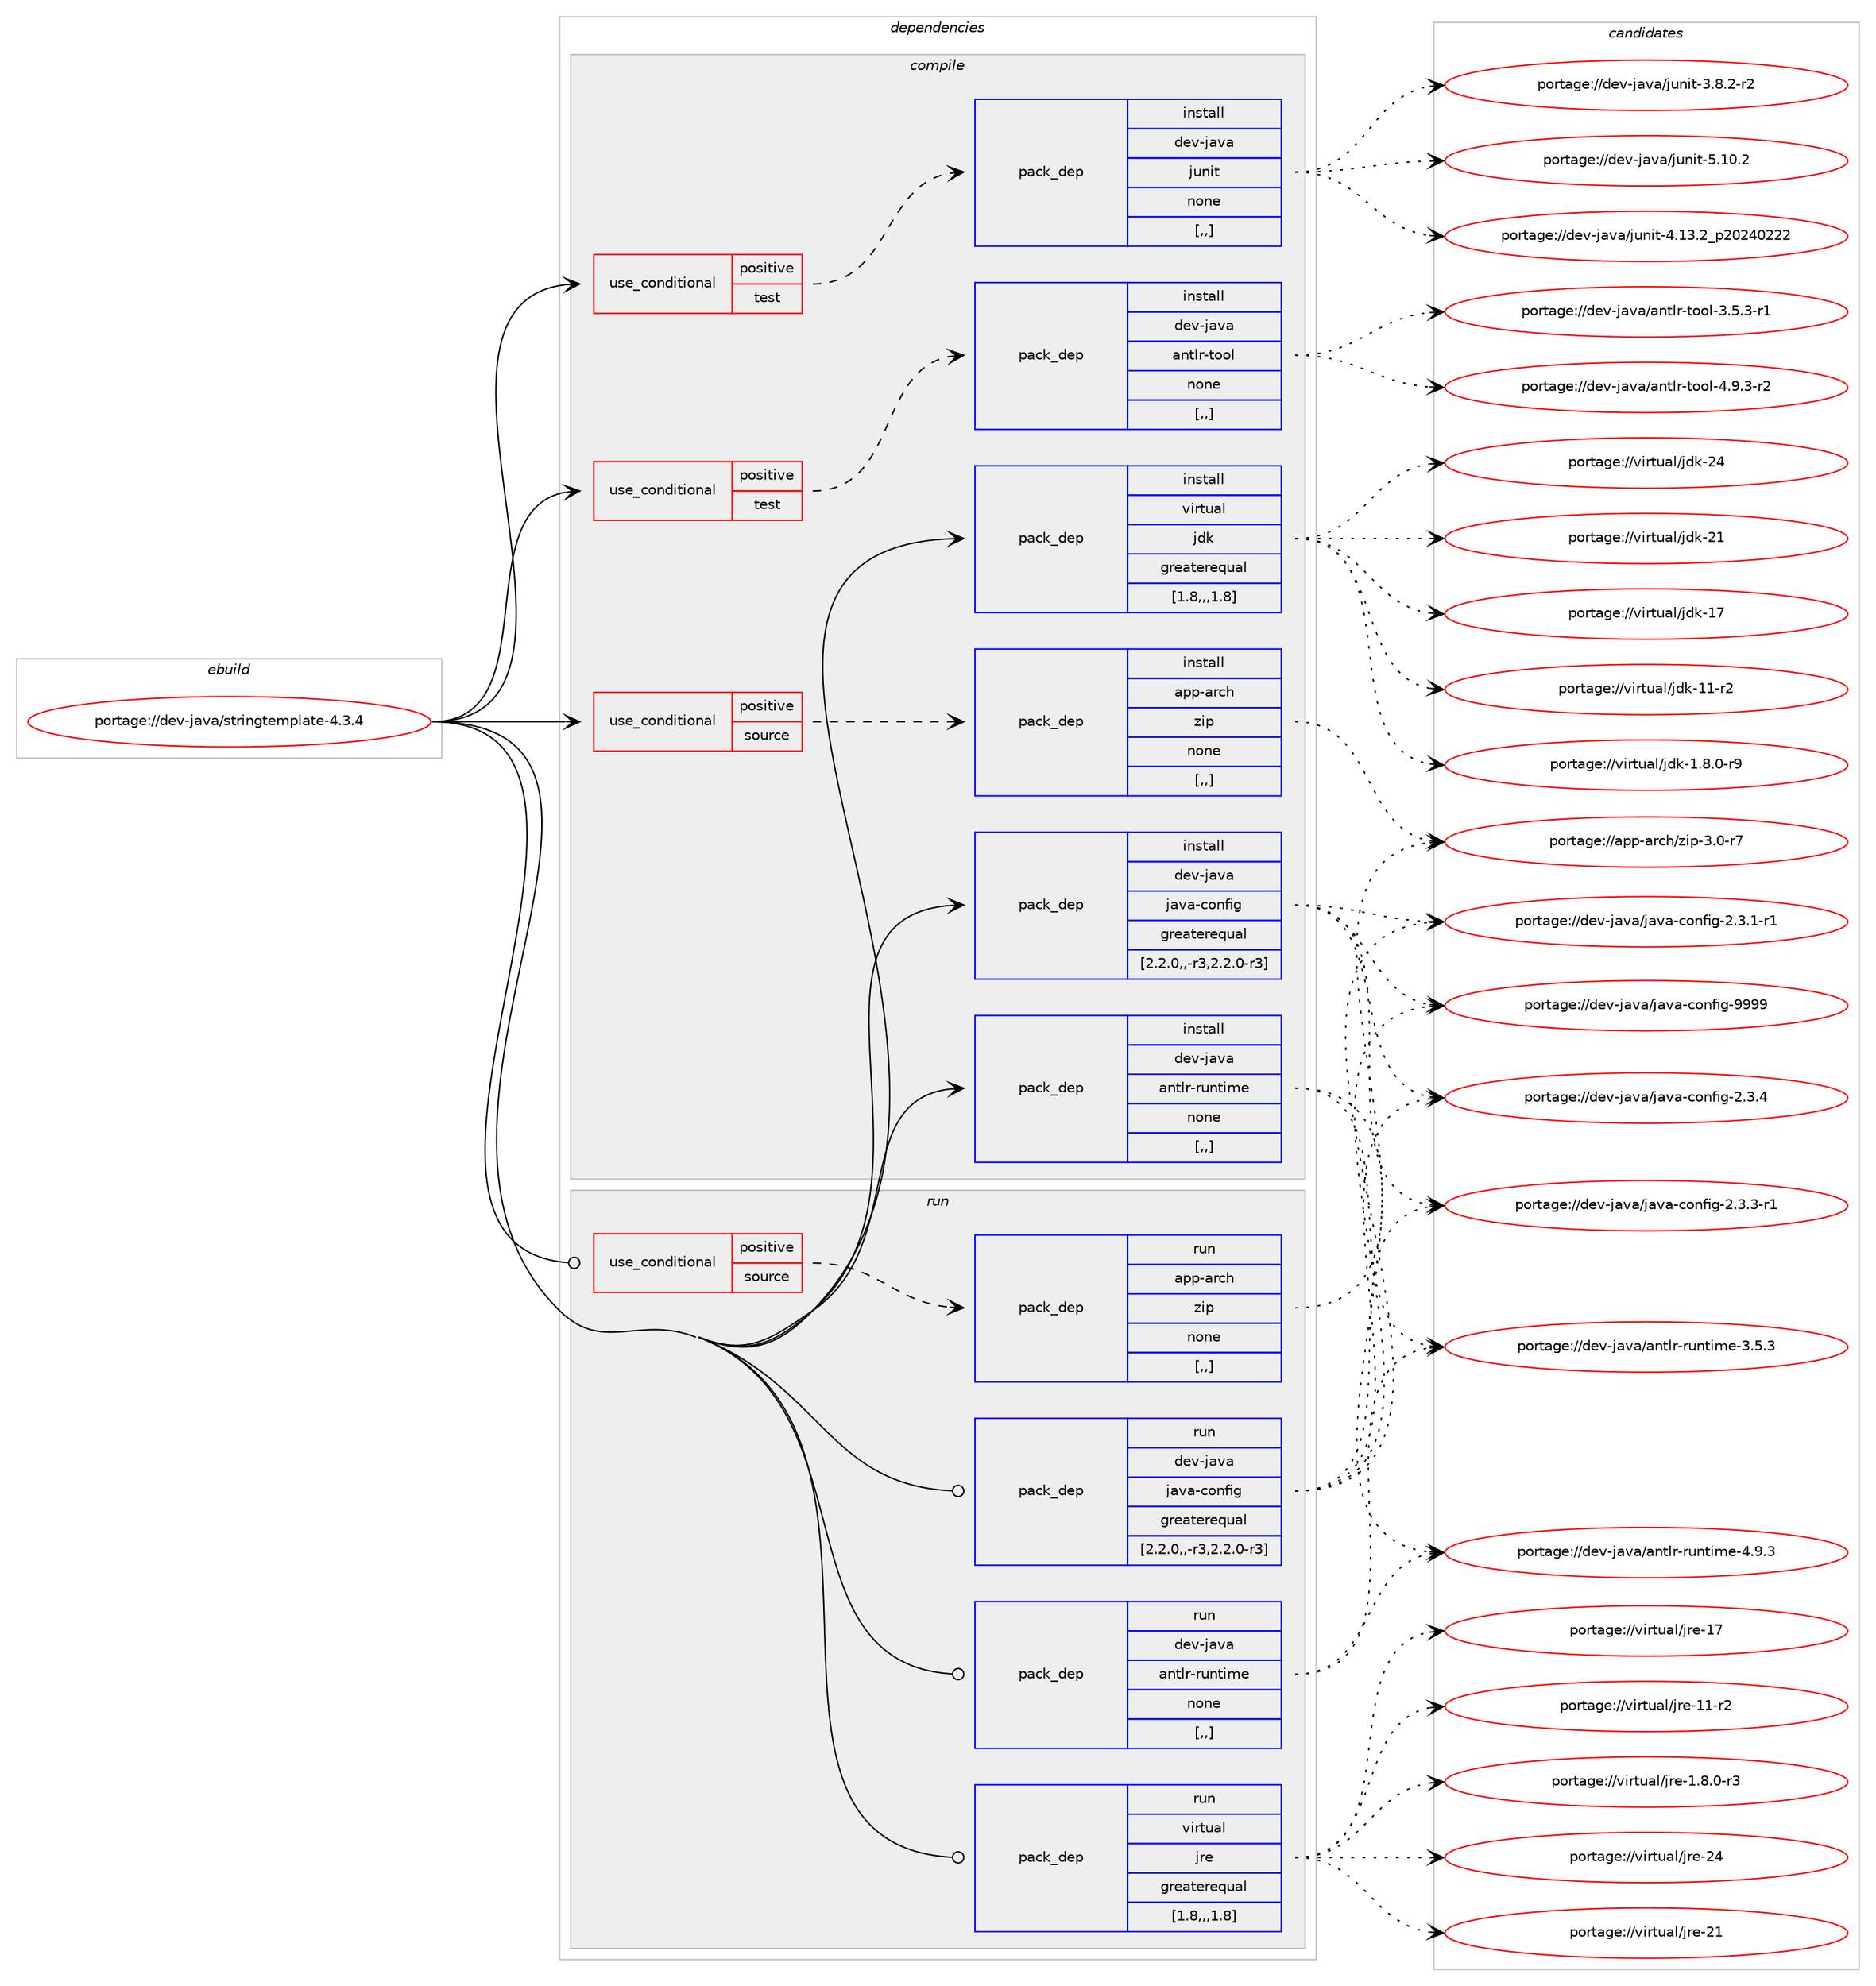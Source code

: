 digraph prolog {

# *************
# Graph options
# *************

newrank=true;
concentrate=true;
compound=true;
graph [rankdir=LR,fontname=Helvetica,fontsize=10,ranksep=1.5];#, ranksep=2.5, nodesep=0.2];
edge  [arrowhead=vee];
node  [fontname=Helvetica,fontsize=10];

# **********
# The ebuild
# **********

subgraph cluster_leftcol {
color=gray;
label=<<i>ebuild</i>>;
id [label="portage://dev-java/stringtemplate-4.3.4", color=red, width=4, href="../dev-java/stringtemplate-4.3.4.svg"];
}

# ****************
# The dependencies
# ****************

subgraph cluster_midcol {
color=gray;
label=<<i>dependencies</i>>;
subgraph cluster_compile {
fillcolor="#eeeeee";
style=filled;
label=<<i>compile</i>>;
subgraph cond22498 {
dependency97616 [label=<<TABLE BORDER="0" CELLBORDER="1" CELLSPACING="0" CELLPADDING="4"><TR><TD ROWSPAN="3" CELLPADDING="10">use_conditional</TD></TR><TR><TD>positive</TD></TR><TR><TD>source</TD></TR></TABLE>>, shape=none, color=red];
subgraph pack74052 {
dependency97617 [label=<<TABLE BORDER="0" CELLBORDER="1" CELLSPACING="0" CELLPADDING="4" WIDTH="220"><TR><TD ROWSPAN="6" CELLPADDING="30">pack_dep</TD></TR><TR><TD WIDTH="110">install</TD></TR><TR><TD>app-arch</TD></TR><TR><TD>zip</TD></TR><TR><TD>none</TD></TR><TR><TD>[,,]</TD></TR></TABLE>>, shape=none, color=blue];
}
dependency97616:e -> dependency97617:w [weight=20,style="dashed",arrowhead="vee"];
}
id:e -> dependency97616:w [weight=20,style="solid",arrowhead="vee"];
subgraph cond22499 {
dependency97618 [label=<<TABLE BORDER="0" CELLBORDER="1" CELLSPACING="0" CELLPADDING="4"><TR><TD ROWSPAN="3" CELLPADDING="10">use_conditional</TD></TR><TR><TD>positive</TD></TR><TR><TD>test</TD></TR></TABLE>>, shape=none, color=red];
subgraph pack74053 {
dependency97619 [label=<<TABLE BORDER="0" CELLBORDER="1" CELLSPACING="0" CELLPADDING="4" WIDTH="220"><TR><TD ROWSPAN="6" CELLPADDING="30">pack_dep</TD></TR><TR><TD WIDTH="110">install</TD></TR><TR><TD>dev-java</TD></TR><TR><TD>antlr-tool</TD></TR><TR><TD>none</TD></TR><TR><TD>[,,]</TD></TR></TABLE>>, shape=none, color=blue];
}
dependency97618:e -> dependency97619:w [weight=20,style="dashed",arrowhead="vee"];
}
id:e -> dependency97618:w [weight=20,style="solid",arrowhead="vee"];
subgraph cond22500 {
dependency97620 [label=<<TABLE BORDER="0" CELLBORDER="1" CELLSPACING="0" CELLPADDING="4"><TR><TD ROWSPAN="3" CELLPADDING="10">use_conditional</TD></TR><TR><TD>positive</TD></TR><TR><TD>test</TD></TR></TABLE>>, shape=none, color=red];
subgraph pack74054 {
dependency97621 [label=<<TABLE BORDER="0" CELLBORDER="1" CELLSPACING="0" CELLPADDING="4" WIDTH="220"><TR><TD ROWSPAN="6" CELLPADDING="30">pack_dep</TD></TR><TR><TD WIDTH="110">install</TD></TR><TR><TD>dev-java</TD></TR><TR><TD>junit</TD></TR><TR><TD>none</TD></TR><TR><TD>[,,]</TD></TR></TABLE>>, shape=none, color=blue];
}
dependency97620:e -> dependency97621:w [weight=20,style="dashed",arrowhead="vee"];
}
id:e -> dependency97620:w [weight=20,style="solid",arrowhead="vee"];
subgraph pack74055 {
dependency97622 [label=<<TABLE BORDER="0" CELLBORDER="1" CELLSPACING="0" CELLPADDING="4" WIDTH="220"><TR><TD ROWSPAN="6" CELLPADDING="30">pack_dep</TD></TR><TR><TD WIDTH="110">install</TD></TR><TR><TD>dev-java</TD></TR><TR><TD>antlr-runtime</TD></TR><TR><TD>none</TD></TR><TR><TD>[,,]</TD></TR></TABLE>>, shape=none, color=blue];
}
id:e -> dependency97622:w [weight=20,style="solid",arrowhead="vee"];
subgraph pack74056 {
dependency97623 [label=<<TABLE BORDER="0" CELLBORDER="1" CELLSPACING="0" CELLPADDING="4" WIDTH="220"><TR><TD ROWSPAN="6" CELLPADDING="30">pack_dep</TD></TR><TR><TD WIDTH="110">install</TD></TR><TR><TD>dev-java</TD></TR><TR><TD>java-config</TD></TR><TR><TD>greaterequal</TD></TR><TR><TD>[2.2.0,,-r3,2.2.0-r3]</TD></TR></TABLE>>, shape=none, color=blue];
}
id:e -> dependency97623:w [weight=20,style="solid",arrowhead="vee"];
subgraph pack74057 {
dependency97624 [label=<<TABLE BORDER="0" CELLBORDER="1" CELLSPACING="0" CELLPADDING="4" WIDTH="220"><TR><TD ROWSPAN="6" CELLPADDING="30">pack_dep</TD></TR><TR><TD WIDTH="110">install</TD></TR><TR><TD>virtual</TD></TR><TR><TD>jdk</TD></TR><TR><TD>greaterequal</TD></TR><TR><TD>[1.8,,,1.8]</TD></TR></TABLE>>, shape=none, color=blue];
}
id:e -> dependency97624:w [weight=20,style="solid",arrowhead="vee"];
}
subgraph cluster_compileandrun {
fillcolor="#eeeeee";
style=filled;
label=<<i>compile and run</i>>;
}
subgraph cluster_run {
fillcolor="#eeeeee";
style=filled;
label=<<i>run</i>>;
subgraph cond22501 {
dependency97625 [label=<<TABLE BORDER="0" CELLBORDER="1" CELLSPACING="0" CELLPADDING="4"><TR><TD ROWSPAN="3" CELLPADDING="10">use_conditional</TD></TR><TR><TD>positive</TD></TR><TR><TD>source</TD></TR></TABLE>>, shape=none, color=red];
subgraph pack74058 {
dependency97626 [label=<<TABLE BORDER="0" CELLBORDER="1" CELLSPACING="0" CELLPADDING="4" WIDTH="220"><TR><TD ROWSPAN="6" CELLPADDING="30">pack_dep</TD></TR><TR><TD WIDTH="110">run</TD></TR><TR><TD>app-arch</TD></TR><TR><TD>zip</TD></TR><TR><TD>none</TD></TR><TR><TD>[,,]</TD></TR></TABLE>>, shape=none, color=blue];
}
dependency97625:e -> dependency97626:w [weight=20,style="dashed",arrowhead="vee"];
}
id:e -> dependency97625:w [weight=20,style="solid",arrowhead="odot"];
subgraph pack74059 {
dependency97627 [label=<<TABLE BORDER="0" CELLBORDER="1" CELLSPACING="0" CELLPADDING="4" WIDTH="220"><TR><TD ROWSPAN="6" CELLPADDING="30">pack_dep</TD></TR><TR><TD WIDTH="110">run</TD></TR><TR><TD>dev-java</TD></TR><TR><TD>antlr-runtime</TD></TR><TR><TD>none</TD></TR><TR><TD>[,,]</TD></TR></TABLE>>, shape=none, color=blue];
}
id:e -> dependency97627:w [weight=20,style="solid",arrowhead="odot"];
subgraph pack74060 {
dependency97628 [label=<<TABLE BORDER="0" CELLBORDER="1" CELLSPACING="0" CELLPADDING="4" WIDTH="220"><TR><TD ROWSPAN="6" CELLPADDING="30">pack_dep</TD></TR><TR><TD WIDTH="110">run</TD></TR><TR><TD>dev-java</TD></TR><TR><TD>java-config</TD></TR><TR><TD>greaterequal</TD></TR><TR><TD>[2.2.0,,-r3,2.2.0-r3]</TD></TR></TABLE>>, shape=none, color=blue];
}
id:e -> dependency97628:w [weight=20,style="solid",arrowhead="odot"];
subgraph pack74061 {
dependency97629 [label=<<TABLE BORDER="0" CELLBORDER="1" CELLSPACING="0" CELLPADDING="4" WIDTH="220"><TR><TD ROWSPAN="6" CELLPADDING="30">pack_dep</TD></TR><TR><TD WIDTH="110">run</TD></TR><TR><TD>virtual</TD></TR><TR><TD>jre</TD></TR><TR><TD>greaterequal</TD></TR><TR><TD>[1.8,,,1.8]</TD></TR></TABLE>>, shape=none, color=blue];
}
id:e -> dependency97629:w [weight=20,style="solid",arrowhead="odot"];
}
}

# **************
# The candidates
# **************

subgraph cluster_choices {
rank=same;
color=gray;
label=<<i>candidates</i>>;

subgraph choice74052 {
color=black;
nodesep=1;
choice9711211245971149910447122105112455146484511455 [label="portage://app-arch/zip-3.0-r7", color=red, width=4,href="../app-arch/zip-3.0-r7.svg"];
dependency97617:e -> choice9711211245971149910447122105112455146484511455:w [style=dotted,weight="100"];
}
subgraph choice74053 {
color=black;
nodesep=1;
choice1001011184510697118974797110116108114451161111111084552465746514511450 [label="portage://dev-java/antlr-tool-4.9.3-r2", color=red, width=4,href="../dev-java/antlr-tool-4.9.3-r2.svg"];
choice1001011184510697118974797110116108114451161111111084551465346514511449 [label="portage://dev-java/antlr-tool-3.5.3-r1", color=red, width=4,href="../dev-java/antlr-tool-3.5.3-r1.svg"];
dependency97619:e -> choice1001011184510697118974797110116108114451161111111084552465746514511450:w [style=dotted,weight="100"];
dependency97619:e -> choice1001011184510697118974797110116108114451161111111084551465346514511449:w [style=dotted,weight="100"];
}
subgraph choice74054 {
color=black;
nodesep=1;
choice1001011184510697118974710611711010511645534649484650 [label="portage://dev-java/junit-5.10.2", color=red, width=4,href="../dev-java/junit-5.10.2.svg"];
choice1001011184510697118974710611711010511645524649514650951125048505248505050 [label="portage://dev-java/junit-4.13.2_p20240222", color=red, width=4,href="../dev-java/junit-4.13.2_p20240222.svg"];
choice100101118451069711897471061171101051164551465646504511450 [label="portage://dev-java/junit-3.8.2-r2", color=red, width=4,href="../dev-java/junit-3.8.2-r2.svg"];
dependency97621:e -> choice1001011184510697118974710611711010511645534649484650:w [style=dotted,weight="100"];
dependency97621:e -> choice1001011184510697118974710611711010511645524649514650951125048505248505050:w [style=dotted,weight="100"];
dependency97621:e -> choice100101118451069711897471061171101051164551465646504511450:w [style=dotted,weight="100"];
}
subgraph choice74055 {
color=black;
nodesep=1;
choice100101118451069711897479711011610811445114117110116105109101455246574651 [label="portage://dev-java/antlr-runtime-4.9.3", color=red, width=4,href="../dev-java/antlr-runtime-4.9.3.svg"];
choice100101118451069711897479711011610811445114117110116105109101455146534651 [label="portage://dev-java/antlr-runtime-3.5.3", color=red, width=4,href="../dev-java/antlr-runtime-3.5.3.svg"];
dependency97622:e -> choice100101118451069711897479711011610811445114117110116105109101455246574651:w [style=dotted,weight="100"];
dependency97622:e -> choice100101118451069711897479711011610811445114117110116105109101455146534651:w [style=dotted,weight="100"];
}
subgraph choice74056 {
color=black;
nodesep=1;
choice10010111845106971189747106971189745991111101021051034557575757 [label="portage://dev-java/java-config-9999", color=red, width=4,href="../dev-java/java-config-9999.svg"];
choice1001011184510697118974710697118974599111110102105103455046514652 [label="portage://dev-java/java-config-2.3.4", color=red, width=4,href="../dev-java/java-config-2.3.4.svg"];
choice10010111845106971189747106971189745991111101021051034550465146514511449 [label="portage://dev-java/java-config-2.3.3-r1", color=red, width=4,href="../dev-java/java-config-2.3.3-r1.svg"];
choice10010111845106971189747106971189745991111101021051034550465146494511449 [label="portage://dev-java/java-config-2.3.1-r1", color=red, width=4,href="../dev-java/java-config-2.3.1-r1.svg"];
dependency97623:e -> choice10010111845106971189747106971189745991111101021051034557575757:w [style=dotted,weight="100"];
dependency97623:e -> choice1001011184510697118974710697118974599111110102105103455046514652:w [style=dotted,weight="100"];
dependency97623:e -> choice10010111845106971189747106971189745991111101021051034550465146514511449:w [style=dotted,weight="100"];
dependency97623:e -> choice10010111845106971189747106971189745991111101021051034550465146494511449:w [style=dotted,weight="100"];
}
subgraph choice74057 {
color=black;
nodesep=1;
choice1181051141161179710847106100107455052 [label="portage://virtual/jdk-24", color=red, width=4,href="../virtual/jdk-24.svg"];
choice1181051141161179710847106100107455049 [label="portage://virtual/jdk-21", color=red, width=4,href="../virtual/jdk-21.svg"];
choice1181051141161179710847106100107454955 [label="portage://virtual/jdk-17", color=red, width=4,href="../virtual/jdk-17.svg"];
choice11810511411611797108471061001074549494511450 [label="portage://virtual/jdk-11-r2", color=red, width=4,href="../virtual/jdk-11-r2.svg"];
choice11810511411611797108471061001074549465646484511457 [label="portage://virtual/jdk-1.8.0-r9", color=red, width=4,href="../virtual/jdk-1.8.0-r9.svg"];
dependency97624:e -> choice1181051141161179710847106100107455052:w [style=dotted,weight="100"];
dependency97624:e -> choice1181051141161179710847106100107455049:w [style=dotted,weight="100"];
dependency97624:e -> choice1181051141161179710847106100107454955:w [style=dotted,weight="100"];
dependency97624:e -> choice11810511411611797108471061001074549494511450:w [style=dotted,weight="100"];
dependency97624:e -> choice11810511411611797108471061001074549465646484511457:w [style=dotted,weight="100"];
}
subgraph choice74058 {
color=black;
nodesep=1;
choice9711211245971149910447122105112455146484511455 [label="portage://app-arch/zip-3.0-r7", color=red, width=4,href="../app-arch/zip-3.0-r7.svg"];
dependency97626:e -> choice9711211245971149910447122105112455146484511455:w [style=dotted,weight="100"];
}
subgraph choice74059 {
color=black;
nodesep=1;
choice100101118451069711897479711011610811445114117110116105109101455246574651 [label="portage://dev-java/antlr-runtime-4.9.3", color=red, width=4,href="../dev-java/antlr-runtime-4.9.3.svg"];
choice100101118451069711897479711011610811445114117110116105109101455146534651 [label="portage://dev-java/antlr-runtime-3.5.3", color=red, width=4,href="../dev-java/antlr-runtime-3.5.3.svg"];
dependency97627:e -> choice100101118451069711897479711011610811445114117110116105109101455246574651:w [style=dotted,weight="100"];
dependency97627:e -> choice100101118451069711897479711011610811445114117110116105109101455146534651:w [style=dotted,weight="100"];
}
subgraph choice74060 {
color=black;
nodesep=1;
choice10010111845106971189747106971189745991111101021051034557575757 [label="portage://dev-java/java-config-9999", color=red, width=4,href="../dev-java/java-config-9999.svg"];
choice1001011184510697118974710697118974599111110102105103455046514652 [label="portage://dev-java/java-config-2.3.4", color=red, width=4,href="../dev-java/java-config-2.3.4.svg"];
choice10010111845106971189747106971189745991111101021051034550465146514511449 [label="portage://dev-java/java-config-2.3.3-r1", color=red, width=4,href="../dev-java/java-config-2.3.3-r1.svg"];
choice10010111845106971189747106971189745991111101021051034550465146494511449 [label="portage://dev-java/java-config-2.3.1-r1", color=red, width=4,href="../dev-java/java-config-2.3.1-r1.svg"];
dependency97628:e -> choice10010111845106971189747106971189745991111101021051034557575757:w [style=dotted,weight="100"];
dependency97628:e -> choice1001011184510697118974710697118974599111110102105103455046514652:w [style=dotted,weight="100"];
dependency97628:e -> choice10010111845106971189747106971189745991111101021051034550465146514511449:w [style=dotted,weight="100"];
dependency97628:e -> choice10010111845106971189747106971189745991111101021051034550465146494511449:w [style=dotted,weight="100"];
}
subgraph choice74061 {
color=black;
nodesep=1;
choice1181051141161179710847106114101455052 [label="portage://virtual/jre-24", color=red, width=4,href="../virtual/jre-24.svg"];
choice1181051141161179710847106114101455049 [label="portage://virtual/jre-21", color=red, width=4,href="../virtual/jre-21.svg"];
choice1181051141161179710847106114101454955 [label="portage://virtual/jre-17", color=red, width=4,href="../virtual/jre-17.svg"];
choice11810511411611797108471061141014549494511450 [label="portage://virtual/jre-11-r2", color=red, width=4,href="../virtual/jre-11-r2.svg"];
choice11810511411611797108471061141014549465646484511451 [label="portage://virtual/jre-1.8.0-r3", color=red, width=4,href="../virtual/jre-1.8.0-r3.svg"];
dependency97629:e -> choice1181051141161179710847106114101455052:w [style=dotted,weight="100"];
dependency97629:e -> choice1181051141161179710847106114101455049:w [style=dotted,weight="100"];
dependency97629:e -> choice1181051141161179710847106114101454955:w [style=dotted,weight="100"];
dependency97629:e -> choice11810511411611797108471061141014549494511450:w [style=dotted,weight="100"];
dependency97629:e -> choice11810511411611797108471061141014549465646484511451:w [style=dotted,weight="100"];
}
}

}
